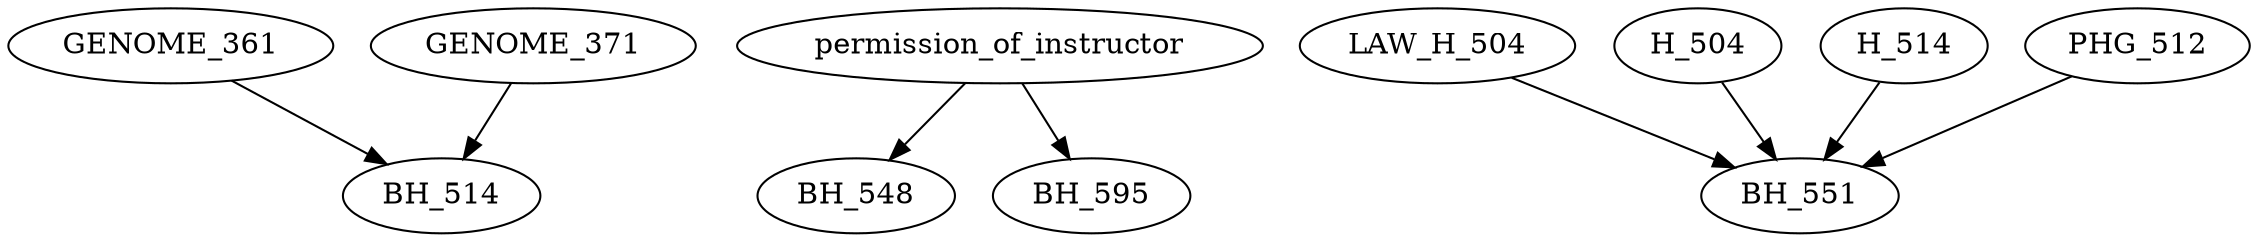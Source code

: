 digraph G {
    edge [color=black];
    GENOME_361 -> BH_514;
    GENOME_371 -> BH_514;
    edge [color=black];
    permission_of_instructor -> BH_548;
    edge [color=black];
    LAW_H_504 -> BH_551;
    H_504 -> BH_551;
    H_514 -> BH_551;
    PHG_512 -> BH_551;
    edge [color=black];
    permission_of_instructor -> BH_595;
}
